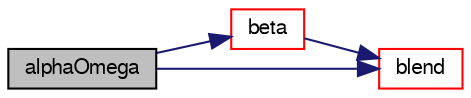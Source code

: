 digraph "alphaOmega"
{
  bgcolor="transparent";
  edge [fontname="FreeSans",fontsize="10",labelfontname="FreeSans",labelfontsize="10"];
  node [fontname="FreeSans",fontsize="10",shape=record];
  rankdir="LR";
  Node1164 [label="alphaOmega",height=0.2,width=0.4,color="black", fillcolor="grey75", style="filled", fontcolor="black"];
  Node1164 -> Node1165 [color="midnightblue",fontsize="10",style="solid",fontname="FreeSans"];
  Node1165 [label="beta",height=0.2,width=0.4,color="red",URL="$a30866.html#a45716c8d55de15ba7cad3518f36341e1"];
  Node1165 -> Node1166 [color="midnightblue",fontsize="10",style="solid",fontname="FreeSans"];
  Node1166 [label="blend",height=0.2,width=0.4,color="red",URL="$a30866.html#a98d7b60619ba1b64773acf1d5ac9267c"];
  Node1164 -> Node1166 [color="midnightblue",fontsize="10",style="solid",fontname="FreeSans"];
}
